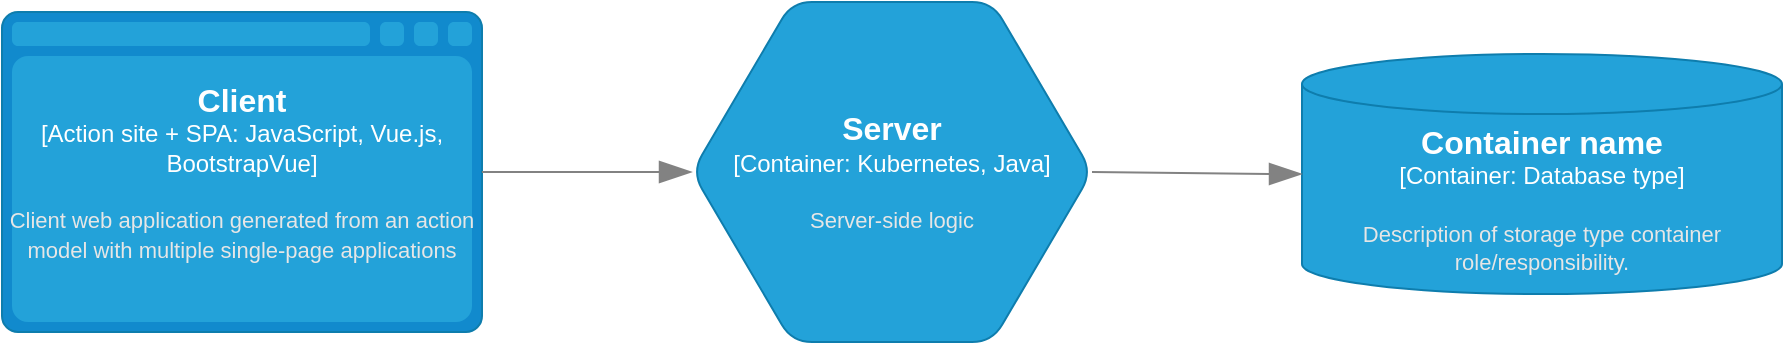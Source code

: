 <mxfile compressed="true" version="20.7.4" type="device"><diagram id="Ht1M8jgEwFfnCIfOTk4-" name="AWS Solution"><mxGraphModel dx="1432" dy="1908" grid="1" gridSize="10" guides="1" tooltips="1" connect="1" arrows="1" fold="1" page="1" pageScale="1" pageWidth="1169" pageHeight="827" math="0" shadow="0"><root><mxCell id="0"/><mxCell id="1" parent="0"/><object placeholders="1" c4Type="Client" c4Container="Action site + SPA" c4Technology="JavaScript, Vue.js, BootstrapVue" c4Description="Client web application generated from an action model with multiple single-page applications" label="&lt;font style=&quot;font-size: 16px&quot;&gt;&lt;b&gt;%c4Type%&lt;/b&gt;&lt;/font&gt;&lt;div&gt;[%c4Container%:&amp;nbsp;%c4Technology%]&lt;/div&gt;&lt;br&gt;&lt;div&gt;&lt;font style=&quot;font-size: 11px&quot;&gt;&lt;font color=&quot;#E6E6E6&quot;&gt;%c4Description%&lt;/font&gt;&lt;/div&gt;" action-uri="client" id="0ageIEn-TZJAsaT_ueVn-1"><mxCell style="shape=mxgraph.c4.webBrowserContainer2;whiteSpace=wrap;html=1;boundedLbl=1;rounded=0;labelBackgroundColor=none;strokeColor=#118ACD;fillColor=#23A2D9;strokeColor=#118ACD;strokeColor2=#0E7DAD;fontSize=12;fontColor=#ffffff;align=center;metaEdit=1;points=[[0.5,0,0],[1,0.25,0],[1,0.5,0],[1,0.75,0],[0.5,1,0],[0,0.75,0],[0,0.5,0],[0,0.25,0]];resizable=0;" vertex="1" parent="1"><mxGeometry x="40" y="40" width="240" height="160" as="geometry"/></mxCell></object><object placeholders="1" c4Type="Server" c4Container="Container" c4Technology="Kubernetes, Java" c4Description="Server-side logic" label="&lt;font style=&quot;font-size: 16px&quot;&gt;&lt;b&gt;%c4Type%&lt;/b&gt;&lt;/font&gt;&lt;div&gt;[%c4Container%:&amp;nbsp;%c4Technology%]&lt;/div&gt;&lt;br&gt;&lt;div&gt;&lt;font style=&quot;font-size: 11px&quot;&gt;&lt;font color=&quot;#E6E6E6&quot;&gt;%c4Description%&lt;/font&gt;&lt;/div&gt;" actoin-uri="server" id="0ageIEn-TZJAsaT_ueVn-2"><mxCell style="shape=hexagon;size=50;perimeter=hexagonPerimeter2;whiteSpace=wrap;html=1;fixedSize=1;rounded=1;labelBackgroundColor=none;fillColor=#23A2D9;fontSize=12;fontColor=#ffffff;align=center;strokeColor=#0E7DAD;metaEdit=1;points=[[0.5,0,0],[1,0.25,0],[1,0.5,0],[1,0.75,0],[0.5,1,0],[0,0.75,0],[0,0.5,0],[0,0.25,0]];resizable=0;" vertex="1" parent="1"><mxGeometry x="385" y="35" width="200" height="170" as="geometry"/></mxCell></object><object placeholders="1" c4Type="Container name" c4Container="Container" c4Technology="Database type" c4Description="Description of storage type container role/responsibility." label="&lt;font style=&quot;font-size: 16px&quot;&gt;&lt;b&gt;%c4Type%&lt;/b&gt;&lt;/font&gt;&lt;div&gt;[%c4Container%:&amp;nbsp;%c4Technology%]&lt;/div&gt;&lt;br&gt;&lt;div&gt;&lt;font style=&quot;font-size: 11px&quot;&gt;&lt;font color=&quot;#E6E6E6&quot;&gt;%c4Description%&lt;/font&gt;&lt;/div&gt;" action-uri="database" id="0ageIEn-TZJAsaT_ueVn-3"><mxCell style="shape=cylinder3;size=15;whiteSpace=wrap;html=1;boundedLbl=1;rounded=0;labelBackgroundColor=none;fillColor=#23A2D9;fontSize=12;fontColor=#ffffff;align=center;strokeColor=#0E7DAD;metaEdit=1;points=[[0.5,0,0],[1,0.25,0],[1,0.5,0],[1,0.75,0],[0.5,1,0],[0,0.75,0],[0,0.5,0],[0,0.25,0]];resizable=0;" vertex="1" parent="1"><mxGeometry x="690" y="61" width="240" height="120" as="geometry"/></mxCell></object><object placeholders="1" c4Type="Relationship" id="0ageIEn-TZJAsaT_ueVn-5"><mxCell style="endArrow=blockThin;html=1;fontSize=10;fontColor=#404040;strokeWidth=1;endFill=1;strokeColor=#828282;elbow=vertical;metaEdit=1;endSize=14;startSize=14;jumpStyle=arc;jumpSize=16;rounded=0;edgeStyle=orthogonalEdgeStyle;" edge="1" parent="1" source="0ageIEn-TZJAsaT_ueVn-1" target="0ageIEn-TZJAsaT_ueVn-2"><mxGeometry width="240" relative="1" as="geometry"><mxPoint x="120" y="380" as="sourcePoint"/><mxPoint x="360" y="380" as="targetPoint"/></mxGeometry></mxCell></object><object placeholders="1" c4Type="Relationship" id="0ageIEn-TZJAsaT_ueVn-6"><mxCell style="endArrow=blockThin;html=1;fontSize=10;fontColor=#404040;strokeWidth=1;endFill=1;strokeColor=#828282;elbow=vertical;metaEdit=1;endSize=14;startSize=14;jumpStyle=arc;jumpSize=16;rounded=0;edgeStyle=orthogonalEdgeStyle;" edge="1" parent="1" source="0ageIEn-TZJAsaT_ueVn-2" target="0ageIEn-TZJAsaT_ueVn-3"><mxGeometry width="240" relative="1" as="geometry"><mxPoint x="130" y="390" as="sourcePoint"/><mxPoint x="370" y="390" as="targetPoint"/></mxGeometry></mxCell></object></root></mxGraphModel></diagram></mxfile>
